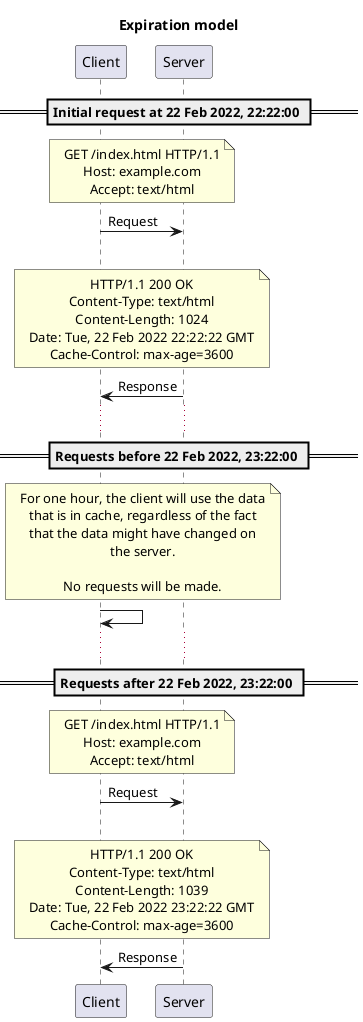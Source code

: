 @startuml expiration-model
skinparam boxPadding 100
skinparam maxMessageSize 150
skinparam noteTextAlignment center
skinparam sequenceMessageAlign direction
skinparam wrapWidth 250

title "Expiration model"

participant "Client" as client
participant "Server" as server

== Initial request at 22 Feb 2022, 22:22:00 ==

note over client, server
GET /index.html HTTP/1.1
Host: example.com
Accept: text/html
end note
client -> server: Request

|||

note over client, server
HTTP/1.1 200 OK
Content-Type: text/html
Content-Length: 1024
Date: Tue, 22 Feb 2022 22:22:22 GMT
Cache-Control: max-age=3600
end note
server -> client: Response

...

== Requests before 22 Feb 2022, 23:22:00 ==

note over client, server
For one hour, the client will use the data that is in cache, regardless of the fact that the data might have changed on the server.

No requests will be made.
end note

client -> client

...

== Requests after 22 Feb 2022, 23:22:00 ==

note over client, server
GET /index.html HTTP/1.1
Host: example.com
Accept: text/html
end note
client -> server: Request

|||

note over client, server
HTTP/1.1 200 OK
Content-Type: text/html
Content-Length: 1039
Date: Tue, 22 Feb 2022 23:22:22 GMT
Cache-Control: max-age=3600
end note
server -> client: Response

@enduml
